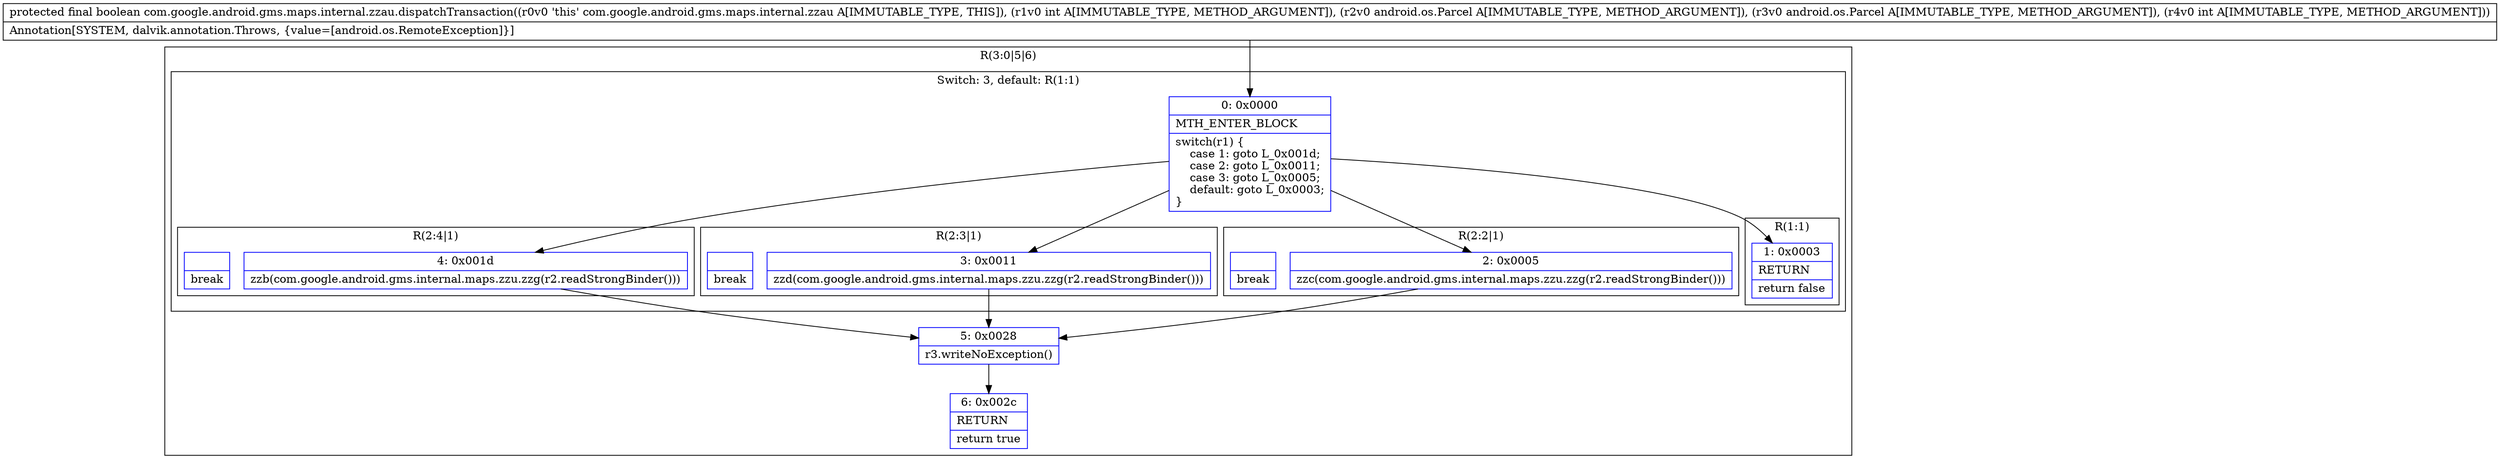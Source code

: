 digraph "CFG forcom.google.android.gms.maps.internal.zzau.dispatchTransaction(ILandroid\/os\/Parcel;Landroid\/os\/Parcel;I)Z" {
subgraph cluster_Region_352074831 {
label = "R(3:0|5|6)";
node [shape=record,color=blue];
subgraph cluster_SwitchRegion_1332121051 {
label = "Switch: 3, default: R(1:1)";
node [shape=record,color=blue];
Node_0 [shape=record,label="{0\:\ 0x0000|MTH_ENTER_BLOCK\l|switch(r1) \{\l    case 1: goto L_0x001d;\l    case 2: goto L_0x0011;\l    case 3: goto L_0x0005;\l    default: goto L_0x0003;\l\}\l}"];
subgraph cluster_Region_1210947787 {
label = "R(2:4|1)";
node [shape=record,color=blue];
Node_4 [shape=record,label="{4\:\ 0x001d|zzb(com.google.android.gms.internal.maps.zzu.zzg(r2.readStrongBinder()))\l}"];
Node_InsnContainer_12370177 [shape=record,label="{|break\l}"];
}
subgraph cluster_Region_1977064221 {
label = "R(2:3|1)";
node [shape=record,color=blue];
Node_3 [shape=record,label="{3\:\ 0x0011|zzd(com.google.android.gms.internal.maps.zzu.zzg(r2.readStrongBinder()))\l}"];
Node_InsnContainer_237291561 [shape=record,label="{|break\l}"];
}
subgraph cluster_Region_711717606 {
label = "R(2:2|1)";
node [shape=record,color=blue];
Node_2 [shape=record,label="{2\:\ 0x0005|zzc(com.google.android.gms.internal.maps.zzu.zzg(r2.readStrongBinder()))\l}"];
Node_InsnContainer_1278839395 [shape=record,label="{|break\l}"];
}
subgraph cluster_Region_100659082 {
label = "R(1:1)";
node [shape=record,color=blue];
Node_1 [shape=record,label="{1\:\ 0x0003|RETURN\l|return false\l}"];
}
}
Node_5 [shape=record,label="{5\:\ 0x0028|r3.writeNoException()\l}"];
Node_6 [shape=record,label="{6\:\ 0x002c|RETURN\l|return true\l}"];
}
MethodNode[shape=record,label="{protected final boolean com.google.android.gms.maps.internal.zzau.dispatchTransaction((r0v0 'this' com.google.android.gms.maps.internal.zzau A[IMMUTABLE_TYPE, THIS]), (r1v0 int A[IMMUTABLE_TYPE, METHOD_ARGUMENT]), (r2v0 android.os.Parcel A[IMMUTABLE_TYPE, METHOD_ARGUMENT]), (r3v0 android.os.Parcel A[IMMUTABLE_TYPE, METHOD_ARGUMENT]), (r4v0 int A[IMMUTABLE_TYPE, METHOD_ARGUMENT]))  | Annotation[SYSTEM, dalvik.annotation.Throws, \{value=[android.os.RemoteException]\}]\l}"];
MethodNode -> Node_0;
Node_0 -> Node_1;
Node_0 -> Node_2;
Node_0 -> Node_3;
Node_0 -> Node_4;
Node_4 -> Node_5;
Node_3 -> Node_5;
Node_2 -> Node_5;
Node_5 -> Node_6;
}

